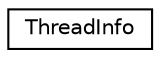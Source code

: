 digraph "Graphical Class Hierarchy"
{
 // LATEX_PDF_SIZE
  edge [fontname="Helvetica",fontsize="10",labelfontname="Helvetica",labelfontsize="10"];
  node [fontname="Helvetica",fontsize="10",shape=record];
  rankdir="LR";
  Node0 [label="ThreadInfo",height=0.2,width=0.4,color="black", fillcolor="white", style="filled",URL="$structarm__compute_1_1_thread_info.xhtml",tooltip="Information about executing thread and CPU."];
}
